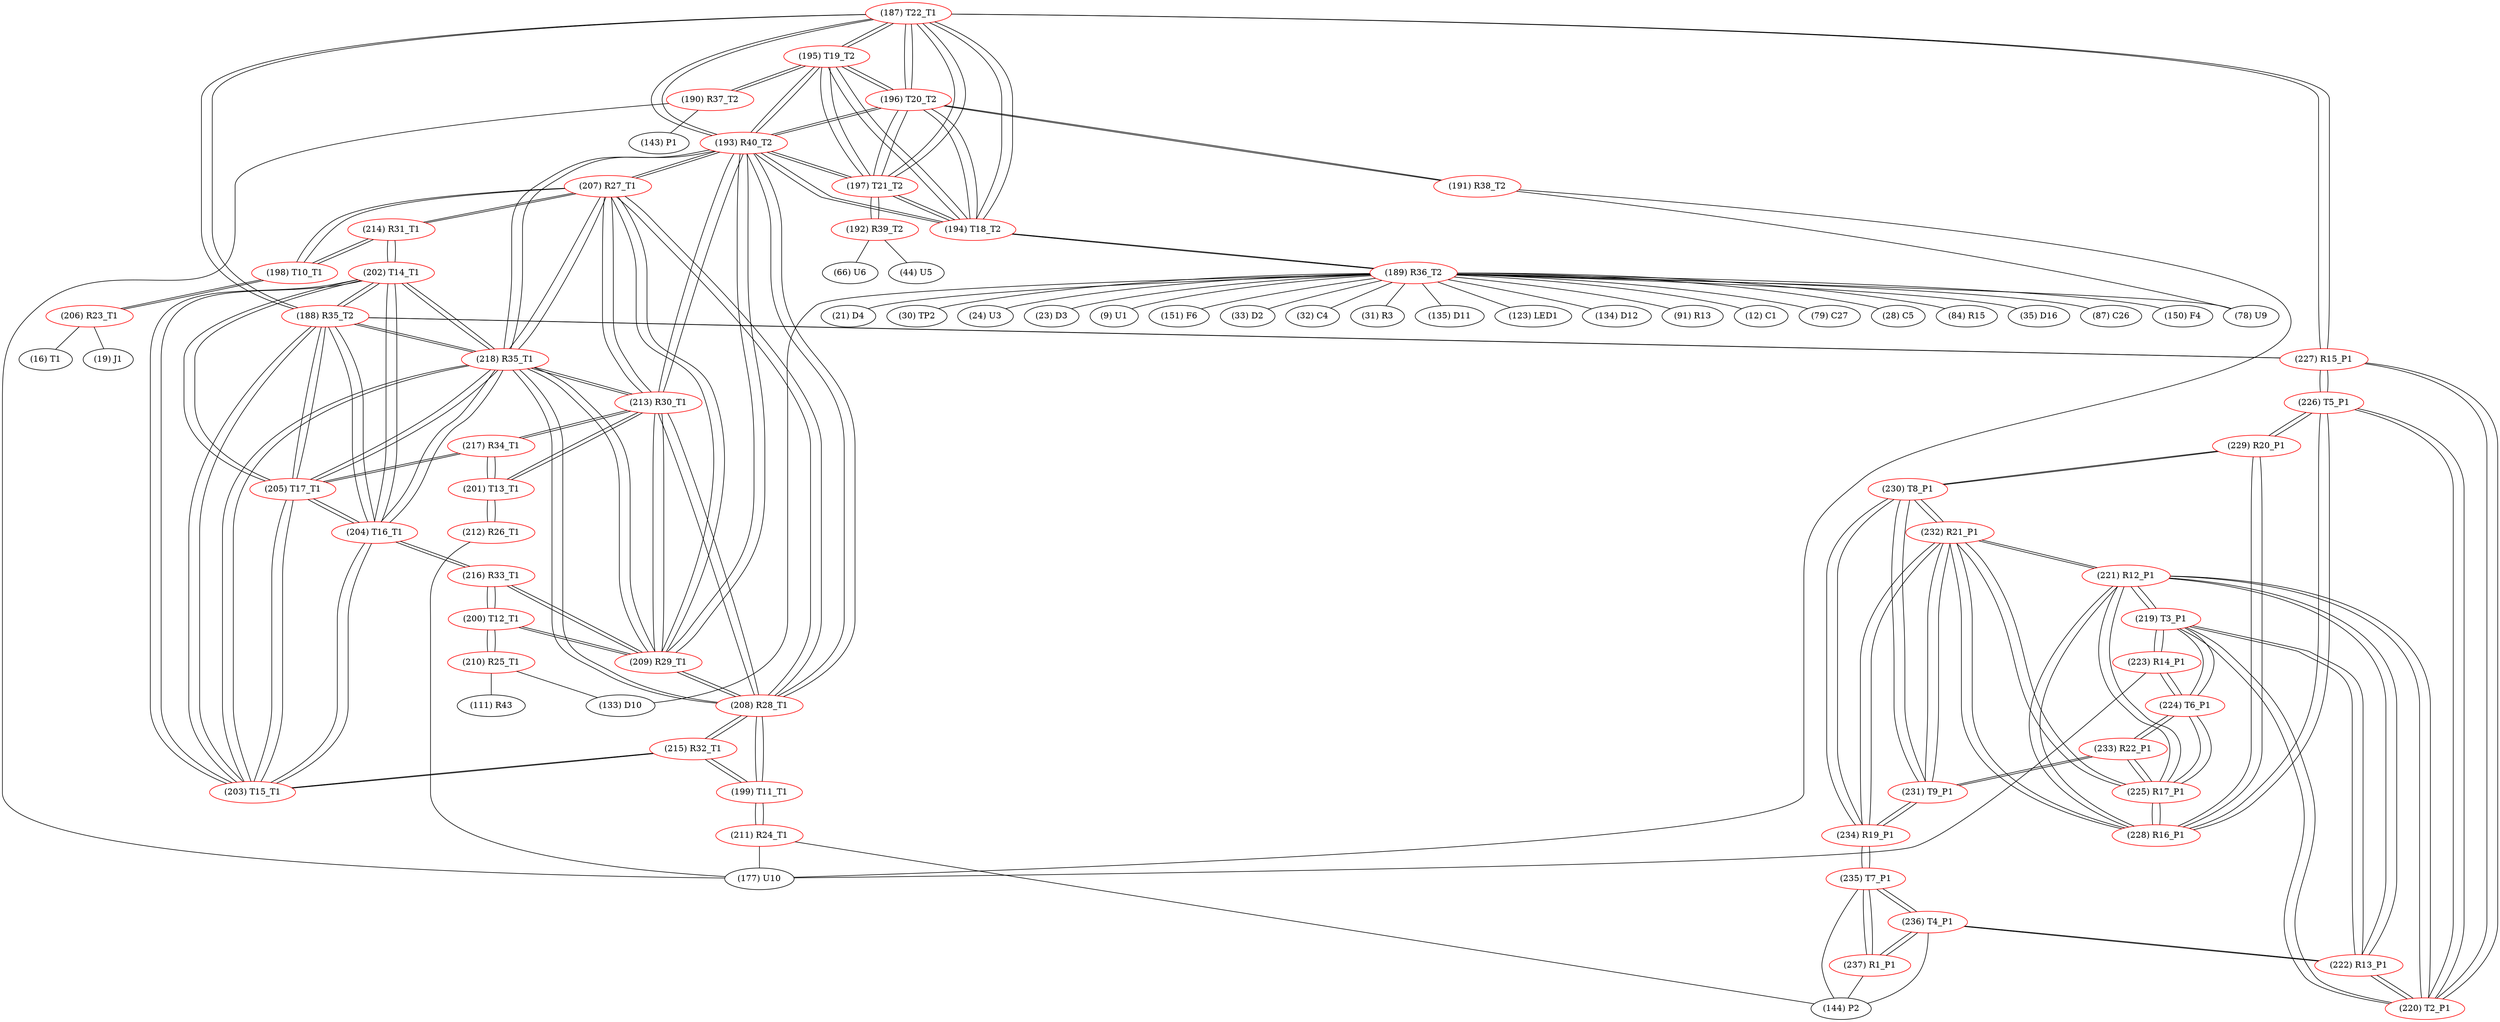 graph {
	187 [label="(187) T22_T1" color=red]
	195 [label="(195) T19_T2"]
	196 [label="(196) T20_T2"]
	197 [label="(197) T21_T2"]
	194 [label="(194) T18_T2"]
	193 [label="(193) R40_T2"]
	227 [label="(227) R15_P1"]
	188 [label="(188) R35_T2"]
	188 [label="(188) R35_T2" color=red]
	203 [label="(203) T15_T1"]
	204 [label="(204) T16_T1"]
	202 [label="(202) T14_T1"]
	205 [label="(205) T17_T1"]
	218 [label="(218) R35_T1"]
	227 [label="(227) R15_P1"]
	187 [label="(187) T22_T1"]
	189 [label="(189) R36_T2" color=red]
	9 [label="(9) U1"]
	133 [label="(133) D10"]
	151 [label="(151) F6"]
	33 [label="(33) D2"]
	32 [label="(32) C4"]
	31 [label="(31) R3"]
	135 [label="(135) D11"]
	123 [label="(123) LED1"]
	134 [label="(134) D12"]
	91 [label="(91) R13"]
	12 [label="(12) C1"]
	78 [label="(78) U9"]
	79 [label="(79) C27"]
	28 [label="(28) C5"]
	84 [label="(84) R15"]
	35 [label="(35) D16"]
	87 [label="(87) C26"]
	150 [label="(150) F4"]
	21 [label="(21) D4"]
	30 [label="(30) TP2"]
	24 [label="(24) U3"]
	23 [label="(23) D3"]
	194 [label="(194) T18_T2"]
	190 [label="(190) R37_T2" color=red]
	177 [label="(177) U10"]
	143 [label="(143) P1"]
	195 [label="(195) T19_T2"]
	191 [label="(191) R38_T2" color=red]
	177 [label="(177) U10"]
	78 [label="(78) U9"]
	196 [label="(196) T20_T2"]
	192 [label="(192) R39_T2" color=red]
	66 [label="(66) U6"]
	44 [label="(44) U5"]
	197 [label="(197) T21_T2"]
	193 [label="(193) R40_T2" color=red]
	195 [label="(195) T19_T2"]
	196 [label="(196) T20_T2"]
	197 [label="(197) T21_T2"]
	187 [label="(187) T22_T1"]
	194 [label="(194) T18_T2"]
	209 [label="(209) R29_T1"]
	208 [label="(208) R28_T1"]
	213 [label="(213) R30_T1"]
	207 [label="(207) R27_T1"]
	218 [label="(218) R35_T1"]
	194 [label="(194) T18_T2" color=red]
	195 [label="(195) T19_T2"]
	196 [label="(196) T20_T2"]
	197 [label="(197) T21_T2"]
	187 [label="(187) T22_T1"]
	193 [label="(193) R40_T2"]
	189 [label="(189) R36_T2"]
	195 [label="(195) T19_T2" color=red]
	196 [label="(196) T20_T2"]
	197 [label="(197) T21_T2"]
	187 [label="(187) T22_T1"]
	194 [label="(194) T18_T2"]
	193 [label="(193) R40_T2"]
	190 [label="(190) R37_T2"]
	196 [label="(196) T20_T2" color=red]
	195 [label="(195) T19_T2"]
	197 [label="(197) T21_T2"]
	187 [label="(187) T22_T1"]
	194 [label="(194) T18_T2"]
	193 [label="(193) R40_T2"]
	191 [label="(191) R38_T2"]
	197 [label="(197) T21_T2" color=red]
	195 [label="(195) T19_T2"]
	196 [label="(196) T20_T2"]
	187 [label="(187) T22_T1"]
	194 [label="(194) T18_T2"]
	193 [label="(193) R40_T2"]
	192 [label="(192) R39_T2"]
	198 [label="(198) T10_T1" color=red]
	206 [label="(206) R23_T1"]
	207 [label="(207) R27_T1"]
	214 [label="(214) R31_T1"]
	199 [label="(199) T11_T1" color=red]
	211 [label="(211) R24_T1"]
	215 [label="(215) R32_T1"]
	208 [label="(208) R28_T1"]
	200 [label="(200) T12_T1" color=red]
	216 [label="(216) R33_T1"]
	209 [label="(209) R29_T1"]
	210 [label="(210) R25_T1"]
	201 [label="(201) T13_T1" color=red]
	213 [label="(213) R30_T1"]
	217 [label="(217) R34_T1"]
	212 [label="(212) R26_T1"]
	202 [label="(202) T14_T1" color=red]
	203 [label="(203) T15_T1"]
	204 [label="(204) T16_T1"]
	205 [label="(205) T17_T1"]
	188 [label="(188) R35_T2"]
	218 [label="(218) R35_T1"]
	214 [label="(214) R31_T1"]
	203 [label="(203) T15_T1" color=red]
	204 [label="(204) T16_T1"]
	202 [label="(202) T14_T1"]
	205 [label="(205) T17_T1"]
	188 [label="(188) R35_T2"]
	218 [label="(218) R35_T1"]
	215 [label="(215) R32_T1"]
	204 [label="(204) T16_T1" color=red]
	203 [label="(203) T15_T1"]
	202 [label="(202) T14_T1"]
	205 [label="(205) T17_T1"]
	188 [label="(188) R35_T2"]
	218 [label="(218) R35_T1"]
	216 [label="(216) R33_T1"]
	205 [label="(205) T17_T1" color=red]
	203 [label="(203) T15_T1"]
	204 [label="(204) T16_T1"]
	202 [label="(202) T14_T1"]
	188 [label="(188) R35_T2"]
	218 [label="(218) R35_T1"]
	217 [label="(217) R34_T1"]
	206 [label="(206) R23_T1" color=red]
	19 [label="(19) J1"]
	16 [label="(16) T1"]
	198 [label="(198) T10_T1"]
	207 [label="(207) R27_T1" color=red]
	193 [label="(193) R40_T2"]
	209 [label="(209) R29_T1"]
	208 [label="(208) R28_T1"]
	213 [label="(213) R30_T1"]
	218 [label="(218) R35_T1"]
	198 [label="(198) T10_T1"]
	214 [label="(214) R31_T1"]
	208 [label="(208) R28_T1" color=red]
	193 [label="(193) R40_T2"]
	209 [label="(209) R29_T1"]
	213 [label="(213) R30_T1"]
	207 [label="(207) R27_T1"]
	218 [label="(218) R35_T1"]
	215 [label="(215) R32_T1"]
	199 [label="(199) T11_T1"]
	209 [label="(209) R29_T1" color=red]
	193 [label="(193) R40_T2"]
	208 [label="(208) R28_T1"]
	213 [label="(213) R30_T1"]
	207 [label="(207) R27_T1"]
	218 [label="(218) R35_T1"]
	216 [label="(216) R33_T1"]
	200 [label="(200) T12_T1"]
	210 [label="(210) R25_T1" color=red]
	133 [label="(133) D10"]
	111 [label="(111) R43"]
	200 [label="(200) T12_T1"]
	211 [label="(211) R24_T1" color=red]
	177 [label="(177) U10"]
	144 [label="(144) P2"]
	199 [label="(199) T11_T1"]
	212 [label="(212) R26_T1" color=red]
	177 [label="(177) U10"]
	201 [label="(201) T13_T1"]
	213 [label="(213) R30_T1" color=red]
	193 [label="(193) R40_T2"]
	209 [label="(209) R29_T1"]
	208 [label="(208) R28_T1"]
	207 [label="(207) R27_T1"]
	218 [label="(218) R35_T1"]
	217 [label="(217) R34_T1"]
	201 [label="(201) T13_T1"]
	214 [label="(214) R31_T1" color=red]
	207 [label="(207) R27_T1"]
	198 [label="(198) T10_T1"]
	202 [label="(202) T14_T1"]
	215 [label="(215) R32_T1" color=red]
	203 [label="(203) T15_T1"]
	199 [label="(199) T11_T1"]
	208 [label="(208) R28_T1"]
	216 [label="(216) R33_T1" color=red]
	204 [label="(204) T16_T1"]
	200 [label="(200) T12_T1"]
	209 [label="(209) R29_T1"]
	217 [label="(217) R34_T1" color=red]
	205 [label="(205) T17_T1"]
	213 [label="(213) R30_T1"]
	201 [label="(201) T13_T1"]
	218 [label="(218) R35_T1" color=red]
	203 [label="(203) T15_T1"]
	204 [label="(204) T16_T1"]
	202 [label="(202) T14_T1"]
	205 [label="(205) T17_T1"]
	188 [label="(188) R35_T2"]
	193 [label="(193) R40_T2"]
	209 [label="(209) R29_T1"]
	208 [label="(208) R28_T1"]
	213 [label="(213) R30_T1"]
	207 [label="(207) R27_T1"]
	219 [label="(219) T3_P1" color=red]
	223 [label="(223) R14_P1"]
	224 [label="(224) T6_P1"]
	222 [label="(222) R13_P1"]
	221 [label="(221) R12_P1"]
	220 [label="(220) T2_P1"]
	220 [label="(220) T2_P1" color=red]
	222 [label="(222) R13_P1"]
	219 [label="(219) T3_P1"]
	221 [label="(221) R12_P1"]
	226 [label="(226) T5_P1"]
	227 [label="(227) R15_P1"]
	221 [label="(221) R12_P1" color=red]
	232 [label="(232) R21_P1"]
	228 [label="(228) R16_P1"]
	225 [label="(225) R17_P1"]
	222 [label="(222) R13_P1"]
	219 [label="(219) T3_P1"]
	220 [label="(220) T2_P1"]
	222 [label="(222) R13_P1" color=red]
	236 [label="(236) T4_P1"]
	219 [label="(219) T3_P1"]
	221 [label="(221) R12_P1"]
	220 [label="(220) T2_P1"]
	223 [label="(223) R14_P1" color=red]
	177 [label="(177) U10"]
	219 [label="(219) T3_P1"]
	224 [label="(224) T6_P1"]
	224 [label="(224) T6_P1" color=red]
	223 [label="(223) R14_P1"]
	219 [label="(219) T3_P1"]
	233 [label="(233) R22_P1"]
	225 [label="(225) R17_P1"]
	225 [label="(225) R17_P1" color=red]
	232 [label="(232) R21_P1"]
	228 [label="(228) R16_P1"]
	221 [label="(221) R12_P1"]
	233 [label="(233) R22_P1"]
	224 [label="(224) T6_P1"]
	226 [label="(226) T5_P1" color=red]
	220 [label="(220) T2_P1"]
	227 [label="(227) R15_P1"]
	228 [label="(228) R16_P1"]
	229 [label="(229) R20_P1"]
	227 [label="(227) R15_P1" color=red]
	187 [label="(187) T22_T1"]
	188 [label="(188) R35_T2"]
	220 [label="(220) T2_P1"]
	226 [label="(226) T5_P1"]
	228 [label="(228) R16_P1" color=red]
	232 [label="(232) R21_P1"]
	221 [label="(221) R12_P1"]
	225 [label="(225) R17_P1"]
	226 [label="(226) T5_P1"]
	229 [label="(229) R20_P1"]
	229 [label="(229) R20_P1" color=red]
	230 [label="(230) T8_P1"]
	228 [label="(228) R16_P1"]
	226 [label="(226) T5_P1"]
	230 [label="(230) T8_P1" color=red]
	231 [label="(231) T9_P1"]
	232 [label="(232) R21_P1"]
	234 [label="(234) R19_P1"]
	229 [label="(229) R20_P1"]
	231 [label="(231) T9_P1" color=red]
	233 [label="(233) R22_P1"]
	232 [label="(232) R21_P1"]
	230 [label="(230) T8_P1"]
	234 [label="(234) R19_P1"]
	232 [label="(232) R21_P1" color=red]
	228 [label="(228) R16_P1"]
	221 [label="(221) R12_P1"]
	225 [label="(225) R17_P1"]
	231 [label="(231) T9_P1"]
	230 [label="(230) T8_P1"]
	234 [label="(234) R19_P1"]
	233 [label="(233) R22_P1" color=red]
	231 [label="(231) T9_P1"]
	224 [label="(224) T6_P1"]
	225 [label="(225) R17_P1"]
	234 [label="(234) R19_P1" color=red]
	231 [label="(231) T9_P1"]
	232 [label="(232) R21_P1"]
	230 [label="(230) T8_P1"]
	235 [label="(235) T7_P1"]
	235 [label="(235) T7_P1" color=red]
	237 [label="(237) R1_P1"]
	236 [label="(236) T4_P1"]
	144 [label="(144) P2"]
	234 [label="(234) R19_P1"]
	236 [label="(236) T4_P1" color=red]
	222 [label="(222) R13_P1"]
	237 [label="(237) R1_P1"]
	235 [label="(235) T7_P1"]
	144 [label="(144) P2"]
	237 [label="(237) R1_P1" color=red]
	236 [label="(236) T4_P1"]
	235 [label="(235) T7_P1"]
	144 [label="(144) P2"]
	187 -- 195
	187 -- 196
	187 -- 197
	187 -- 194
	187 -- 193
	187 -- 227
	187 -- 188
	188 -- 203
	188 -- 204
	188 -- 202
	188 -- 205
	188 -- 218
	188 -- 227
	188 -- 187
	189 -- 9
	189 -- 133
	189 -- 151
	189 -- 33
	189 -- 32
	189 -- 31
	189 -- 135
	189 -- 123
	189 -- 134
	189 -- 91
	189 -- 12
	189 -- 78
	189 -- 79
	189 -- 28
	189 -- 84
	189 -- 35
	189 -- 87
	189 -- 150
	189 -- 21
	189 -- 30
	189 -- 24
	189 -- 23
	189 -- 194
	190 -- 177
	190 -- 143
	190 -- 195
	191 -- 177
	191 -- 78
	191 -- 196
	192 -- 66
	192 -- 44
	192 -- 197
	193 -- 195
	193 -- 196
	193 -- 197
	193 -- 187
	193 -- 194
	193 -- 209
	193 -- 208
	193 -- 213
	193 -- 207
	193 -- 218
	194 -- 195
	194 -- 196
	194 -- 197
	194 -- 187
	194 -- 193
	194 -- 189
	195 -- 196
	195 -- 197
	195 -- 187
	195 -- 194
	195 -- 193
	195 -- 190
	196 -- 195
	196 -- 197
	196 -- 187
	196 -- 194
	196 -- 193
	196 -- 191
	197 -- 195
	197 -- 196
	197 -- 187
	197 -- 194
	197 -- 193
	197 -- 192
	198 -- 206
	198 -- 207
	198 -- 214
	199 -- 211
	199 -- 215
	199 -- 208
	200 -- 216
	200 -- 209
	200 -- 210
	201 -- 213
	201 -- 217
	201 -- 212
	202 -- 203
	202 -- 204
	202 -- 205
	202 -- 188
	202 -- 218
	202 -- 214
	203 -- 204
	203 -- 202
	203 -- 205
	203 -- 188
	203 -- 218
	203 -- 215
	204 -- 203
	204 -- 202
	204 -- 205
	204 -- 188
	204 -- 218
	204 -- 216
	205 -- 203
	205 -- 204
	205 -- 202
	205 -- 188
	205 -- 218
	205 -- 217
	206 -- 19
	206 -- 16
	206 -- 198
	207 -- 193
	207 -- 209
	207 -- 208
	207 -- 213
	207 -- 218
	207 -- 198
	207 -- 214
	208 -- 193
	208 -- 209
	208 -- 213
	208 -- 207
	208 -- 218
	208 -- 215
	208 -- 199
	209 -- 193
	209 -- 208
	209 -- 213
	209 -- 207
	209 -- 218
	209 -- 216
	209 -- 200
	210 -- 133
	210 -- 111
	210 -- 200
	211 -- 177
	211 -- 144
	211 -- 199
	212 -- 177
	212 -- 201
	213 -- 193
	213 -- 209
	213 -- 208
	213 -- 207
	213 -- 218
	213 -- 217
	213 -- 201
	214 -- 207
	214 -- 198
	214 -- 202
	215 -- 203
	215 -- 199
	215 -- 208
	216 -- 204
	216 -- 200
	216 -- 209
	217 -- 205
	217 -- 213
	217 -- 201
	218 -- 203
	218 -- 204
	218 -- 202
	218 -- 205
	218 -- 188
	218 -- 193
	218 -- 209
	218 -- 208
	218 -- 213
	218 -- 207
	219 -- 223
	219 -- 224
	219 -- 222
	219 -- 221
	219 -- 220
	220 -- 222
	220 -- 219
	220 -- 221
	220 -- 226
	220 -- 227
	221 -- 232
	221 -- 228
	221 -- 225
	221 -- 222
	221 -- 219
	221 -- 220
	222 -- 236
	222 -- 219
	222 -- 221
	222 -- 220
	223 -- 177
	223 -- 219
	223 -- 224
	224 -- 223
	224 -- 219
	224 -- 233
	224 -- 225
	225 -- 232
	225 -- 228
	225 -- 221
	225 -- 233
	225 -- 224
	226 -- 220
	226 -- 227
	226 -- 228
	226 -- 229
	227 -- 187
	227 -- 188
	227 -- 220
	227 -- 226
	228 -- 232
	228 -- 221
	228 -- 225
	228 -- 226
	228 -- 229
	229 -- 230
	229 -- 228
	229 -- 226
	230 -- 231
	230 -- 232
	230 -- 234
	230 -- 229
	231 -- 233
	231 -- 232
	231 -- 230
	231 -- 234
	232 -- 228
	232 -- 221
	232 -- 225
	232 -- 231
	232 -- 230
	232 -- 234
	233 -- 231
	233 -- 224
	233 -- 225
	234 -- 231
	234 -- 232
	234 -- 230
	234 -- 235
	235 -- 237
	235 -- 236
	235 -- 144
	235 -- 234
	236 -- 222
	236 -- 237
	236 -- 235
	236 -- 144
	237 -- 236
	237 -- 235
	237 -- 144
}